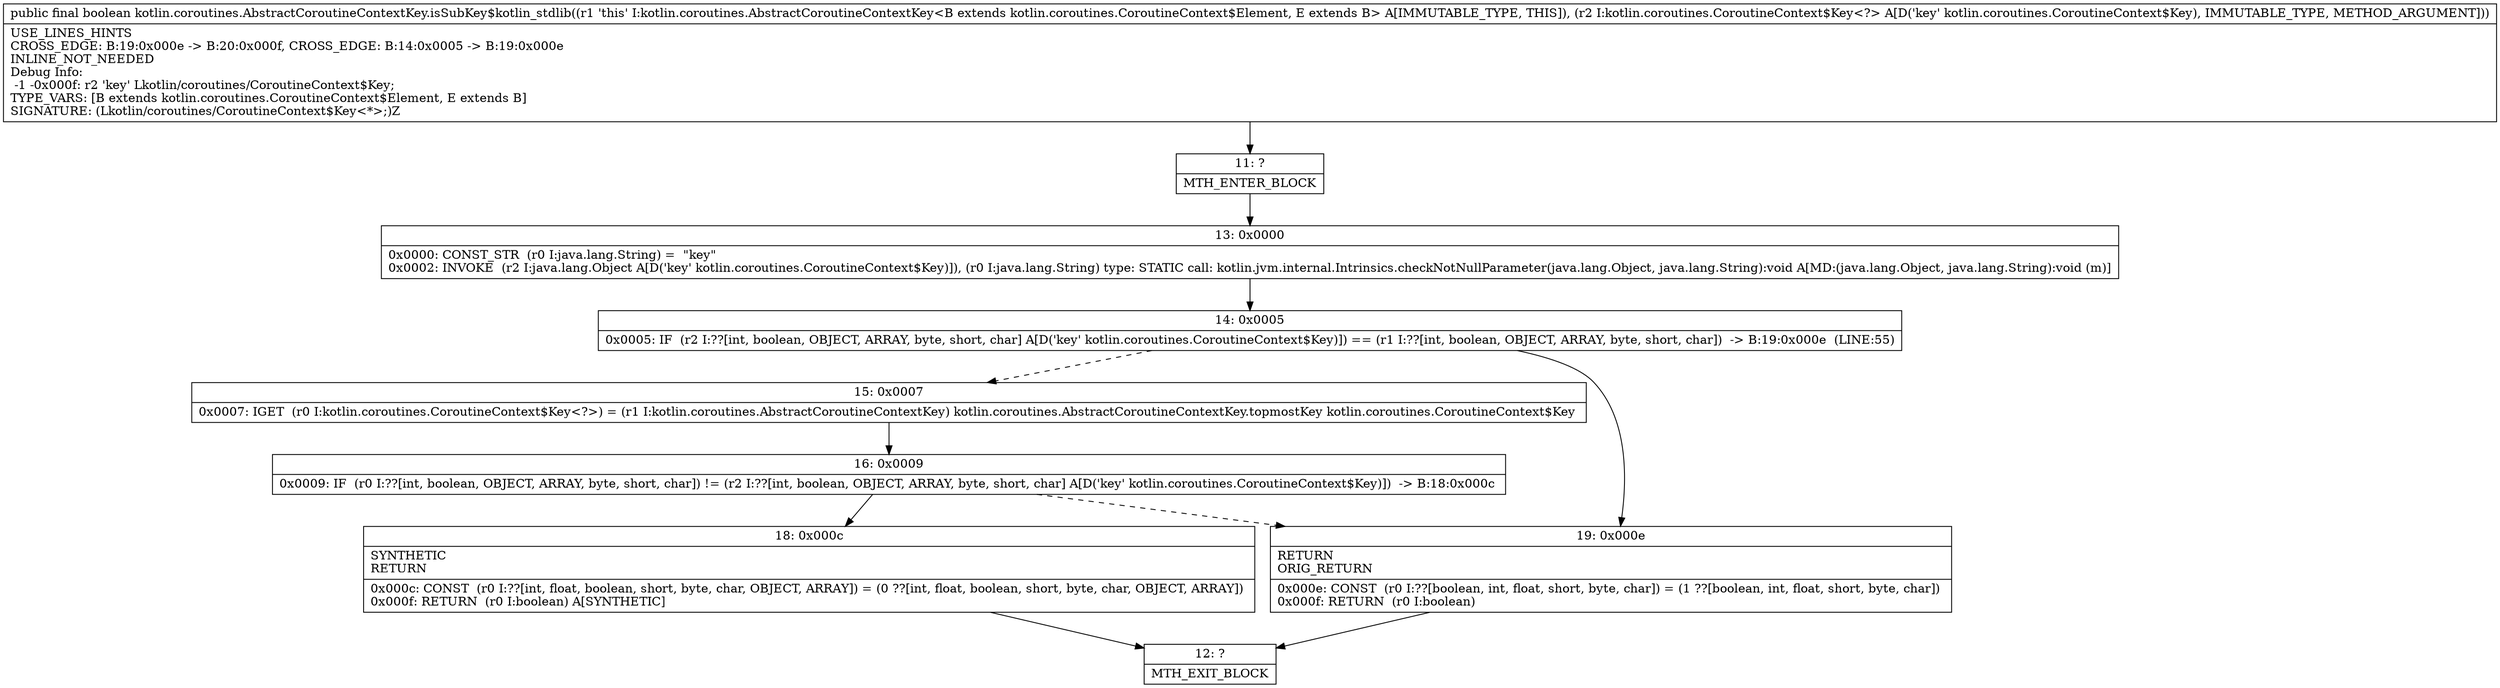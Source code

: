 digraph "CFG forkotlin.coroutines.AbstractCoroutineContextKey.isSubKey$kotlin_stdlib(Lkotlin\/coroutines\/CoroutineContext$Key;)Z" {
Node_11 [shape=record,label="{11\:\ ?|MTH_ENTER_BLOCK\l}"];
Node_13 [shape=record,label="{13\:\ 0x0000|0x0000: CONST_STR  (r0 I:java.lang.String) =  \"key\" \l0x0002: INVOKE  (r2 I:java.lang.Object A[D('key' kotlin.coroutines.CoroutineContext$Key)]), (r0 I:java.lang.String) type: STATIC call: kotlin.jvm.internal.Intrinsics.checkNotNullParameter(java.lang.Object, java.lang.String):void A[MD:(java.lang.Object, java.lang.String):void (m)]\l}"];
Node_14 [shape=record,label="{14\:\ 0x0005|0x0005: IF  (r2 I:??[int, boolean, OBJECT, ARRAY, byte, short, char] A[D('key' kotlin.coroutines.CoroutineContext$Key)]) == (r1 I:??[int, boolean, OBJECT, ARRAY, byte, short, char])  \-\> B:19:0x000e  (LINE:55)\l}"];
Node_15 [shape=record,label="{15\:\ 0x0007|0x0007: IGET  (r0 I:kotlin.coroutines.CoroutineContext$Key\<?\>) = (r1 I:kotlin.coroutines.AbstractCoroutineContextKey) kotlin.coroutines.AbstractCoroutineContextKey.topmostKey kotlin.coroutines.CoroutineContext$Key \l}"];
Node_16 [shape=record,label="{16\:\ 0x0009|0x0009: IF  (r0 I:??[int, boolean, OBJECT, ARRAY, byte, short, char]) != (r2 I:??[int, boolean, OBJECT, ARRAY, byte, short, char] A[D('key' kotlin.coroutines.CoroutineContext$Key)])  \-\> B:18:0x000c \l}"];
Node_18 [shape=record,label="{18\:\ 0x000c|SYNTHETIC\lRETURN\l|0x000c: CONST  (r0 I:??[int, float, boolean, short, byte, char, OBJECT, ARRAY]) = (0 ??[int, float, boolean, short, byte, char, OBJECT, ARRAY]) \l0x000f: RETURN  (r0 I:boolean) A[SYNTHETIC]\l}"];
Node_12 [shape=record,label="{12\:\ ?|MTH_EXIT_BLOCK\l}"];
Node_19 [shape=record,label="{19\:\ 0x000e|RETURN\lORIG_RETURN\l|0x000e: CONST  (r0 I:??[boolean, int, float, short, byte, char]) = (1 ??[boolean, int, float, short, byte, char]) \l0x000f: RETURN  (r0 I:boolean) \l}"];
MethodNode[shape=record,label="{public final boolean kotlin.coroutines.AbstractCoroutineContextKey.isSubKey$kotlin_stdlib((r1 'this' I:kotlin.coroutines.AbstractCoroutineContextKey\<B extends kotlin.coroutines.CoroutineContext$Element, E extends B\> A[IMMUTABLE_TYPE, THIS]), (r2 I:kotlin.coroutines.CoroutineContext$Key\<?\> A[D('key' kotlin.coroutines.CoroutineContext$Key), IMMUTABLE_TYPE, METHOD_ARGUMENT]))  | USE_LINES_HINTS\lCROSS_EDGE: B:19:0x000e \-\> B:20:0x000f, CROSS_EDGE: B:14:0x0005 \-\> B:19:0x000e\lINLINE_NOT_NEEDED\lDebug Info:\l  \-1 \-0x000f: r2 'key' Lkotlin\/coroutines\/CoroutineContext$Key;\lTYPE_VARS: [B extends kotlin.coroutines.CoroutineContext$Element, E extends B]\lSIGNATURE: (Lkotlin\/coroutines\/CoroutineContext$Key\<*\>;)Z\l}"];
MethodNode -> Node_11;Node_11 -> Node_13;
Node_13 -> Node_14;
Node_14 -> Node_15[style=dashed];
Node_14 -> Node_19;
Node_15 -> Node_16;
Node_16 -> Node_18;
Node_16 -> Node_19[style=dashed];
Node_18 -> Node_12;
Node_19 -> Node_12;
}


